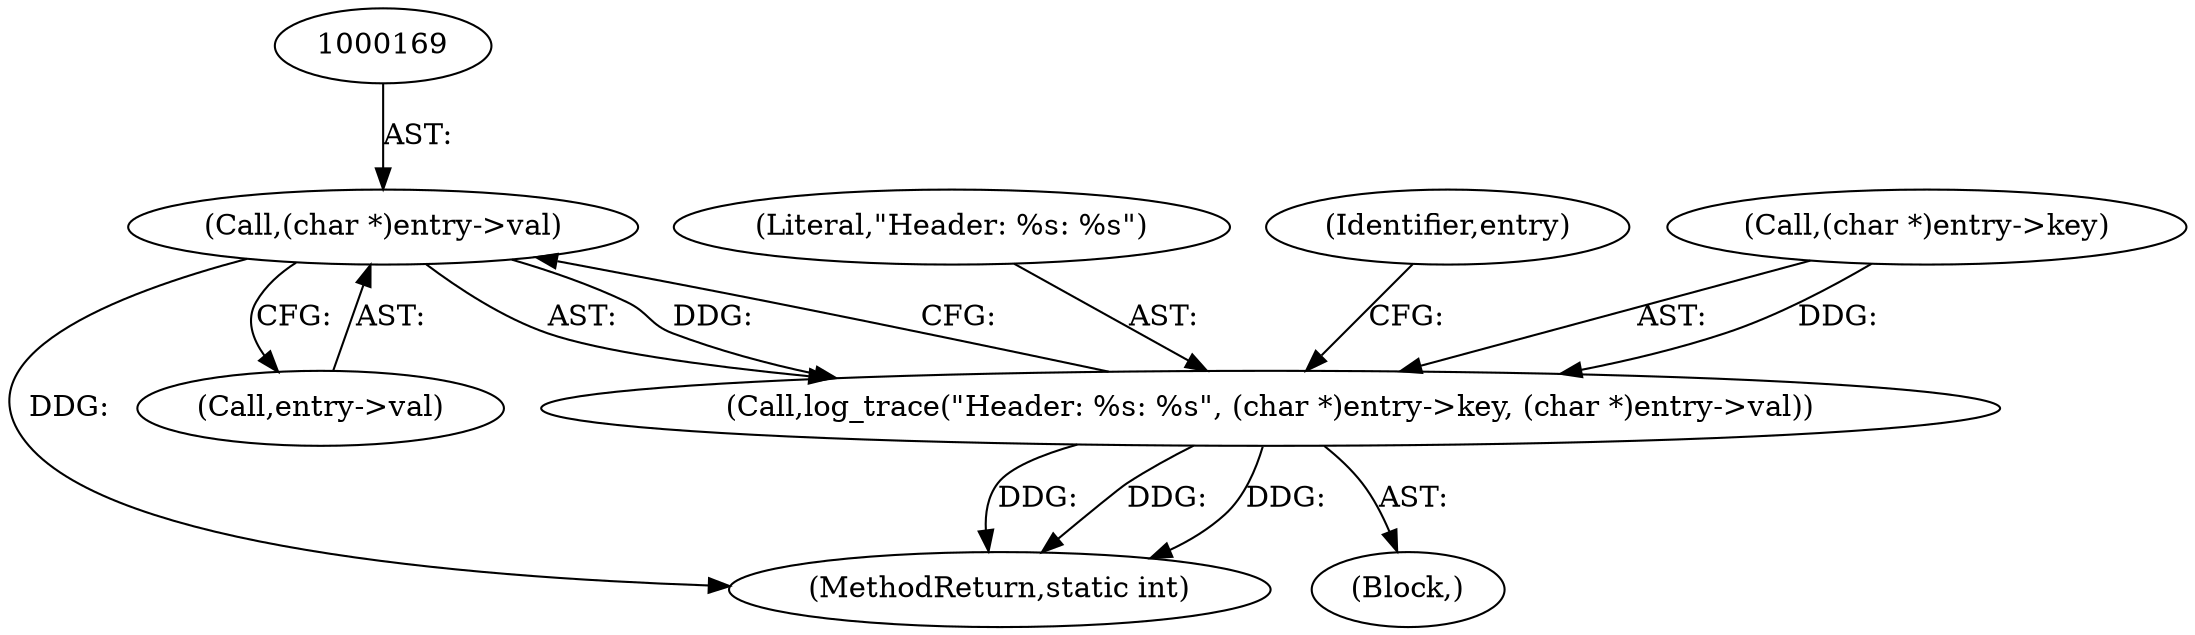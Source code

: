 digraph "0_viabtc_exchange_server_4a7c27bfe98f409623d4d857894d017ff0672cc9#diff-515c81af848352583bff286d6224875f_2@pointer" {
"1000168" [label="(Call,(char *)entry->val)"];
"1000161" [label="(Call,log_trace(\"Header: %s: %s\", (char *)entry->key, (char *)entry->val))"];
"1000170" [label="(Call,entry->val)"];
"1000162" [label="(Literal,\"Header: %s: %s\")"];
"1000161" [label="(Call,log_trace(\"Header: %s: %s\", (char *)entry->key, (char *)entry->val))"];
"1000484" [label="(MethodReturn,static int)"];
"1000156" [label="(Identifier,entry)"];
"1000168" [label="(Call,(char *)entry->val)"];
"1000163" [label="(Call,(char *)entry->key)"];
"1000160" [label="(Block,)"];
"1000168" -> "1000161"  [label="AST: "];
"1000168" -> "1000170"  [label="CFG: "];
"1000169" -> "1000168"  [label="AST: "];
"1000170" -> "1000168"  [label="AST: "];
"1000161" -> "1000168"  [label="CFG: "];
"1000168" -> "1000484"  [label="DDG: "];
"1000168" -> "1000161"  [label="DDG: "];
"1000161" -> "1000160"  [label="AST: "];
"1000162" -> "1000161"  [label="AST: "];
"1000163" -> "1000161"  [label="AST: "];
"1000156" -> "1000161"  [label="CFG: "];
"1000161" -> "1000484"  [label="DDG: "];
"1000161" -> "1000484"  [label="DDG: "];
"1000161" -> "1000484"  [label="DDG: "];
"1000163" -> "1000161"  [label="DDG: "];
}
